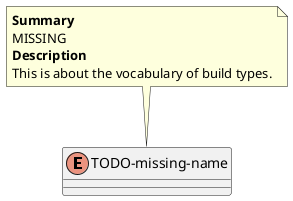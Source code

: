 @startuml
enum TODO-missing-name {
}
note top of TODO-missing-name
<b>Summary</b>
MISSING
<b>Description</b>
This is about the vocabulary of build types.
end note
@enduml
